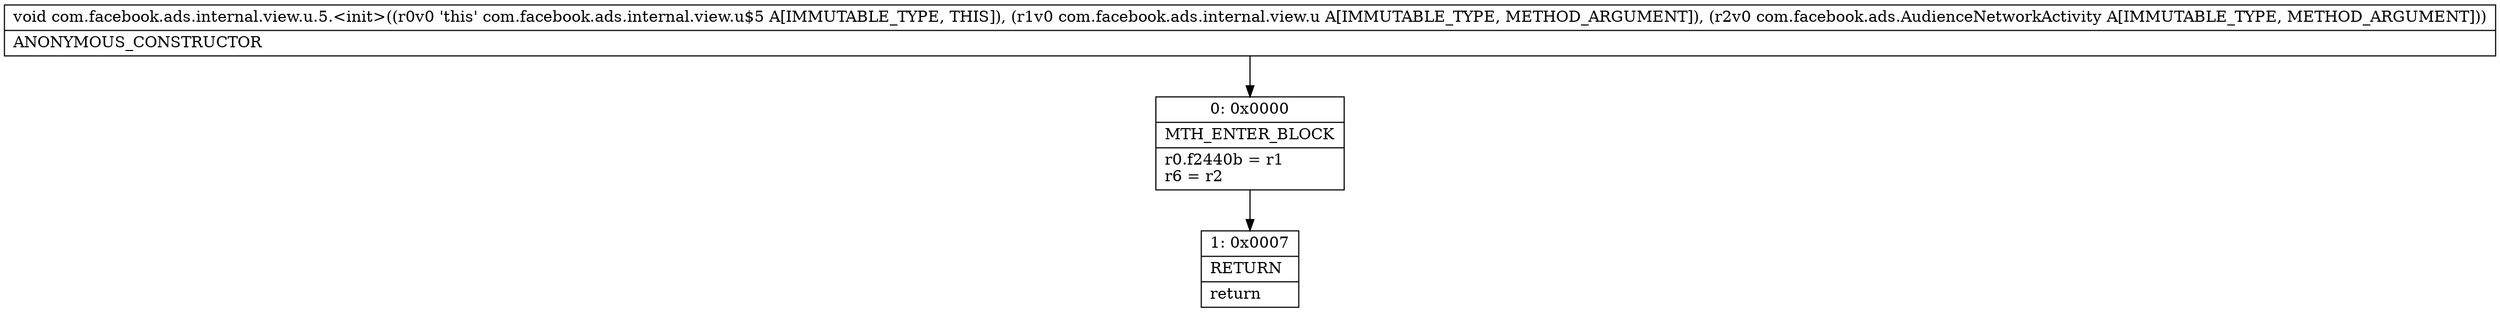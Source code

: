digraph "CFG forcom.facebook.ads.internal.view.u.5.\<init\>(Lcom\/facebook\/ads\/internal\/view\/u;Lcom\/facebook\/ads\/AudienceNetworkActivity;)V" {
Node_0 [shape=record,label="{0\:\ 0x0000|MTH_ENTER_BLOCK\l|r0.f2440b = r1\lr6 = r2\l}"];
Node_1 [shape=record,label="{1\:\ 0x0007|RETURN\l|return\l}"];
MethodNode[shape=record,label="{void com.facebook.ads.internal.view.u.5.\<init\>((r0v0 'this' com.facebook.ads.internal.view.u$5 A[IMMUTABLE_TYPE, THIS]), (r1v0 com.facebook.ads.internal.view.u A[IMMUTABLE_TYPE, METHOD_ARGUMENT]), (r2v0 com.facebook.ads.AudienceNetworkActivity A[IMMUTABLE_TYPE, METHOD_ARGUMENT]))  | ANONYMOUS_CONSTRUCTOR\l}"];
MethodNode -> Node_0;
Node_0 -> Node_1;
}

